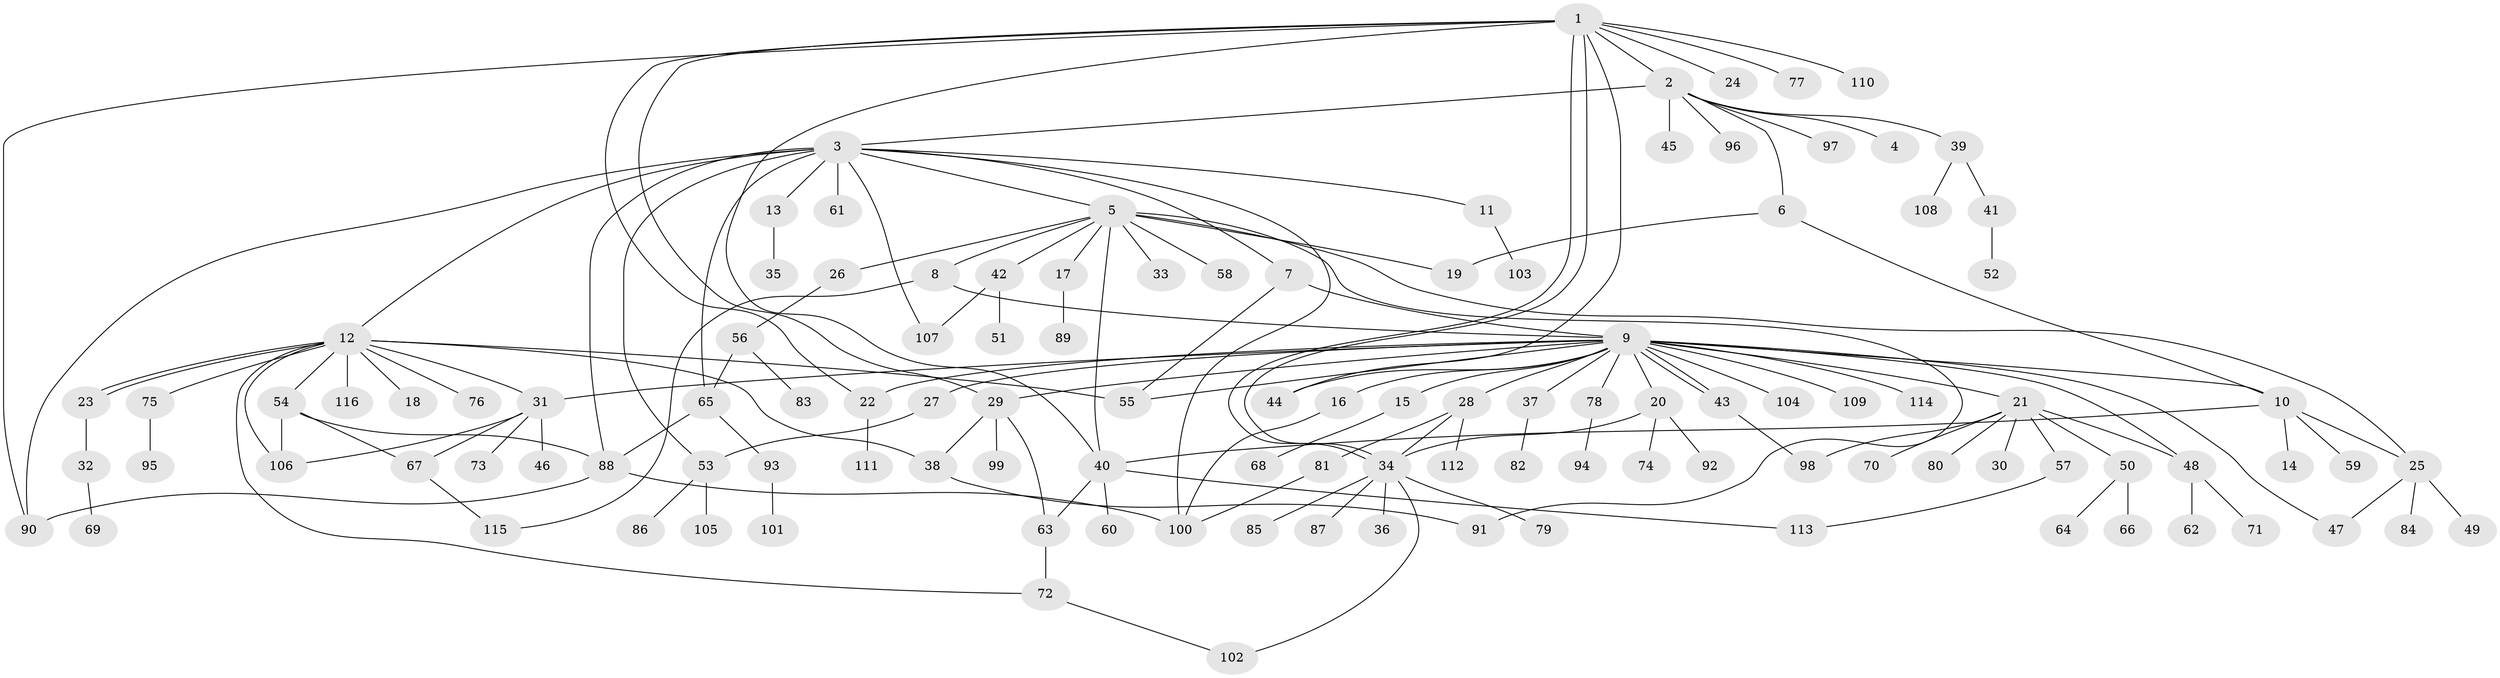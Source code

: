 // Generated by graph-tools (version 1.1) at 2025/35/03/09/25 02:35:42]
// undirected, 116 vertices, 155 edges
graph export_dot {
graph [start="1"]
  node [color=gray90,style=filled];
  1;
  2;
  3;
  4;
  5;
  6;
  7;
  8;
  9;
  10;
  11;
  12;
  13;
  14;
  15;
  16;
  17;
  18;
  19;
  20;
  21;
  22;
  23;
  24;
  25;
  26;
  27;
  28;
  29;
  30;
  31;
  32;
  33;
  34;
  35;
  36;
  37;
  38;
  39;
  40;
  41;
  42;
  43;
  44;
  45;
  46;
  47;
  48;
  49;
  50;
  51;
  52;
  53;
  54;
  55;
  56;
  57;
  58;
  59;
  60;
  61;
  62;
  63;
  64;
  65;
  66;
  67;
  68;
  69;
  70;
  71;
  72;
  73;
  74;
  75;
  76;
  77;
  78;
  79;
  80;
  81;
  82;
  83;
  84;
  85;
  86;
  87;
  88;
  89;
  90;
  91;
  92;
  93;
  94;
  95;
  96;
  97;
  98;
  99;
  100;
  101;
  102;
  103;
  104;
  105;
  106;
  107;
  108;
  109;
  110;
  111;
  112;
  113;
  114;
  115;
  116;
  1 -- 2;
  1 -- 22;
  1 -- 24;
  1 -- 29;
  1 -- 34;
  1 -- 34;
  1 -- 40;
  1 -- 44;
  1 -- 77;
  1 -- 90;
  1 -- 110;
  2 -- 3;
  2 -- 4;
  2 -- 6;
  2 -- 39;
  2 -- 45;
  2 -- 96;
  2 -- 97;
  3 -- 5;
  3 -- 7;
  3 -- 11;
  3 -- 12;
  3 -- 13;
  3 -- 53;
  3 -- 61;
  3 -- 65;
  3 -- 88;
  3 -- 90;
  3 -- 100;
  3 -- 107;
  5 -- 8;
  5 -- 17;
  5 -- 19;
  5 -- 25;
  5 -- 26;
  5 -- 33;
  5 -- 40;
  5 -- 42;
  5 -- 58;
  5 -- 91;
  6 -- 10;
  6 -- 19;
  7 -- 9;
  7 -- 55;
  8 -- 9;
  8 -- 115;
  9 -- 10;
  9 -- 15;
  9 -- 16;
  9 -- 20;
  9 -- 21;
  9 -- 22;
  9 -- 27;
  9 -- 28;
  9 -- 29;
  9 -- 31;
  9 -- 37;
  9 -- 43;
  9 -- 43;
  9 -- 44;
  9 -- 47;
  9 -- 48;
  9 -- 55;
  9 -- 78;
  9 -- 104;
  9 -- 109;
  9 -- 114;
  10 -- 14;
  10 -- 25;
  10 -- 40;
  10 -- 59;
  11 -- 103;
  12 -- 18;
  12 -- 23;
  12 -- 23;
  12 -- 31;
  12 -- 38;
  12 -- 54;
  12 -- 55;
  12 -- 72;
  12 -- 75;
  12 -- 76;
  12 -- 106;
  12 -- 116;
  13 -- 35;
  15 -- 68;
  16 -- 100;
  17 -- 89;
  20 -- 34;
  20 -- 74;
  20 -- 92;
  21 -- 30;
  21 -- 48;
  21 -- 50;
  21 -- 57;
  21 -- 70;
  21 -- 80;
  21 -- 98;
  22 -- 111;
  23 -- 32;
  25 -- 47;
  25 -- 49;
  25 -- 84;
  26 -- 56;
  27 -- 53;
  28 -- 34;
  28 -- 81;
  28 -- 112;
  29 -- 38;
  29 -- 63;
  29 -- 99;
  31 -- 46;
  31 -- 67;
  31 -- 73;
  31 -- 106;
  32 -- 69;
  34 -- 36;
  34 -- 79;
  34 -- 85;
  34 -- 87;
  34 -- 102;
  37 -- 82;
  38 -- 91;
  39 -- 41;
  39 -- 108;
  40 -- 60;
  40 -- 63;
  40 -- 113;
  41 -- 52;
  42 -- 51;
  42 -- 107;
  43 -- 98;
  48 -- 62;
  48 -- 71;
  50 -- 64;
  50 -- 66;
  53 -- 86;
  53 -- 105;
  54 -- 67;
  54 -- 88;
  54 -- 106;
  56 -- 65;
  56 -- 83;
  57 -- 113;
  63 -- 72;
  65 -- 88;
  65 -- 93;
  67 -- 115;
  72 -- 102;
  75 -- 95;
  78 -- 94;
  81 -- 100;
  88 -- 90;
  88 -- 100;
  93 -- 101;
}
